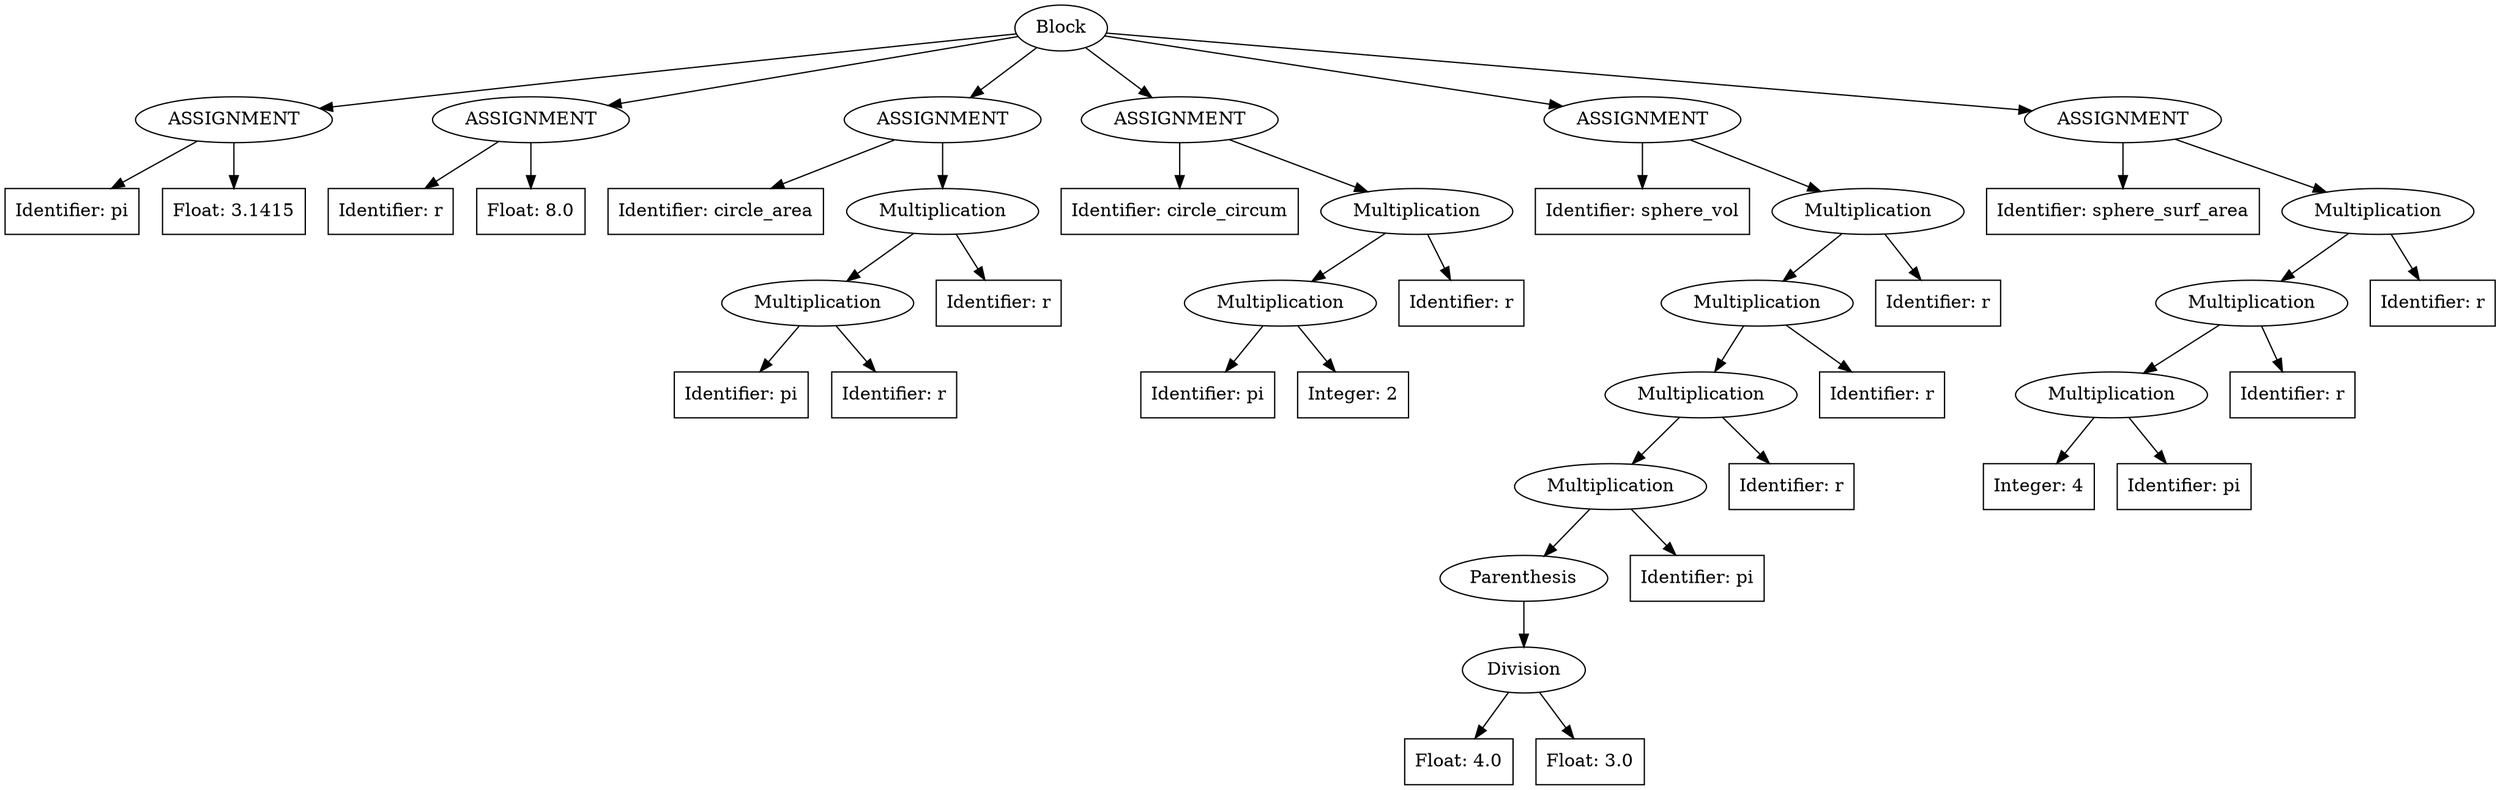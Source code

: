 digraph G {
	root43 [label="Block"]
	root43 -> assign1;
	assign1 [label="ASSIGNMENT"]
	assign1 -> iden2;
	iden2 [shape=box,label="Identifier: pi"]
	assign1 -> float0;
	float0 [shape=box,label="Float: 3.1415"]
	root43 -> assign4;
	assign4 [label="ASSIGNMENT"]
	assign4 -> iden5;
	iden5 [shape=box,label="Identifier: r"]
	assign4 -> float3;
	float3 [shape=box,label="Float: 8.0"]
	root43 -> assign11;
	assign11 [label="ASSIGNMENT"]
	assign11 -> iden12;
	iden12 [shape=box,label="Identifier: circle_area"]
	assign11 -> multiplication10;
	multiplication10 [label="Multiplication"]
	multiplication10 -> multiplication8;
	multiplication8 [label="Multiplication"]
	multiplication8 -> iden6;
	iden6 [shape=box,label="Identifier: pi"]
	multiplication8 -> iden7;
	iden7 [shape=box,label="Identifier: r"]
	multiplication10 -> iden9;
	iden9 [shape=box,label="Identifier: r"]
	root43 -> assign18;
	assign18 [label="ASSIGNMENT"]
	assign18 -> iden19;
	iden19 [shape=box,label="Identifier: circle_circum"]
	assign18 -> multiplication17;
	multiplication17 [label="Multiplication"]
	multiplication17 -> multiplication15;
	multiplication15 [label="Multiplication"]
	multiplication15 -> iden13;
	iden13 [shape=box,label="Identifier: pi"]
	multiplication15 -> integer14;
	integer14 [shape=box,label="Integer: 2"]
	multiplication17 -> iden16;
	iden16 [shape=box,label="Identifier: r"]
	root43 -> assign32;
	assign32 [label="ASSIGNMENT"]
	assign32 -> iden33;
	iden33 [shape=box,label="Identifier: sphere_vol"]
	assign32 -> multiplication31;
	multiplication31 [label="Multiplication"]
	multiplication31 -> multiplication29;
	multiplication29 [label="Multiplication"]
	multiplication29 -> multiplication27;
	multiplication27 [label="Multiplication"]
	multiplication27 -> multiplication25;
	multiplication25 [label="Multiplication"]
	multiplication25 -> paren23;
	paren23 [label="Parenthesis"]
	paren23 -> division22;
	division22 [label="Division"]
	division22 -> float20;
	float20 [shape=box,label="Float: 4.0"]
	division22 -> float21;
	float21 [shape=box,label="Float: 3.0"]
	multiplication25 -> iden24;
	iden24 [shape=box,label="Identifier: pi"]
	multiplication27 -> iden26;
	iden26 [shape=box,label="Identifier: r"]
	multiplication29 -> iden28;
	iden28 [shape=box,label="Identifier: r"]
	multiplication31 -> iden30;
	iden30 [shape=box,label="Identifier: r"]
	root43 -> assign41;
	assign41 [label="ASSIGNMENT"]
	assign41 -> iden42;
	iden42 [shape=box,label="Identifier: sphere_surf_area"]
	assign41 -> multiplication40;
	multiplication40 [label="Multiplication"]
	multiplication40 -> multiplication38;
	multiplication38 [label="Multiplication"]
	multiplication38 -> multiplication36;
	multiplication36 [label="Multiplication"]
	multiplication36 -> integer34;
	integer34 [shape=box,label="Integer: 4"]
	multiplication36 -> iden35;
	iden35 [shape=box,label="Identifier: pi"]
	multiplication38 -> iden37;
	iden37 [shape=box,label="Identifier: r"]
	multiplication40 -> iden39;
	iden39 [shape=box,label="Identifier: r"]
}
